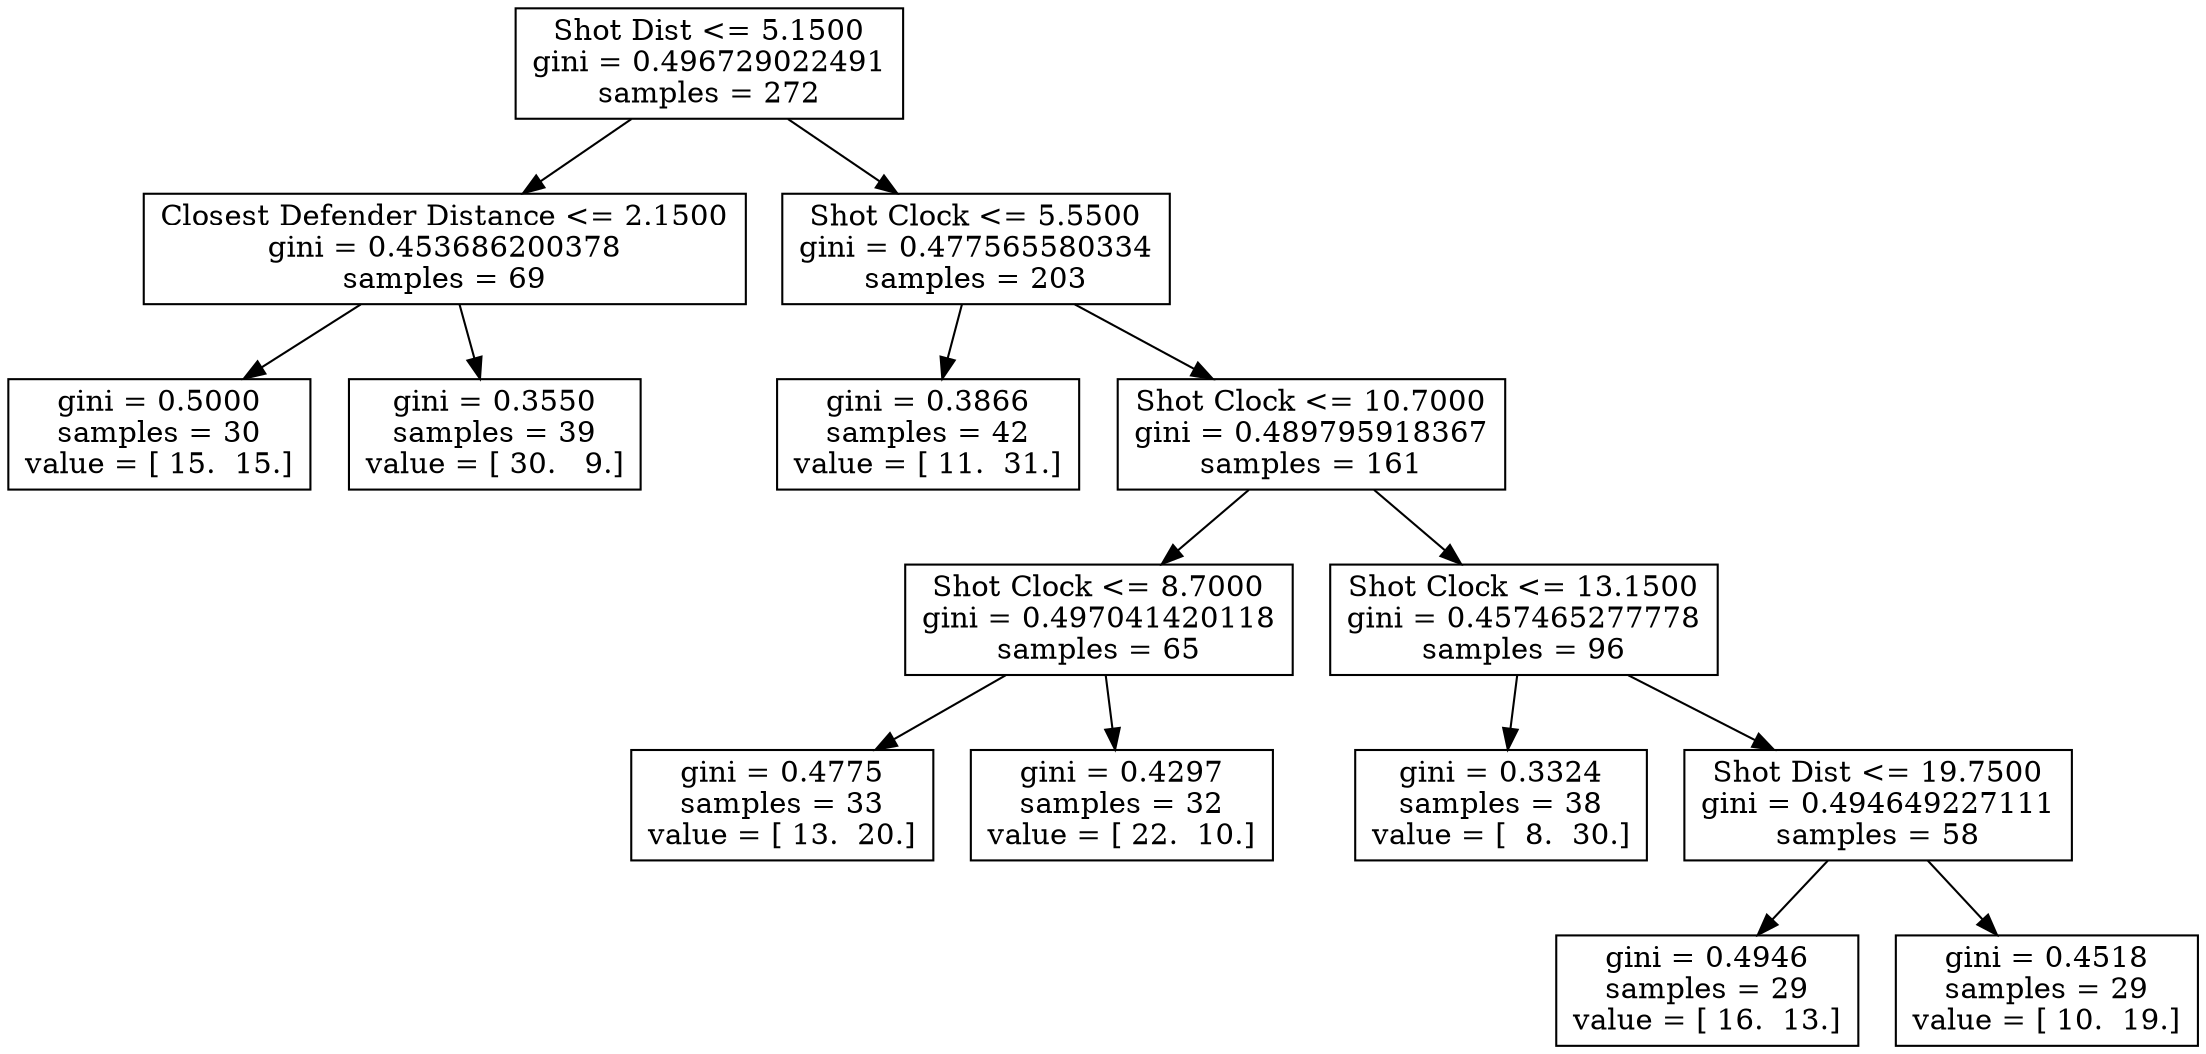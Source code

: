 digraph Tree {
0 [label="Shot Dist <= 5.1500\ngini = 0.496729022491\nsamples = 272", shape="box"] ;
1 [label="Closest Defender Distance <= 2.1500\ngini = 0.453686200378\nsamples = 69", shape="box"] ;
0 -> 1 ;
2 [label="gini = 0.5000\nsamples = 30\nvalue = [ 15.  15.]", shape="box"] ;
1 -> 2 ;
3 [label="gini = 0.3550\nsamples = 39\nvalue = [ 30.   9.]", shape="box"] ;
1 -> 3 ;
4 [label="Shot Clock <= 5.5500\ngini = 0.477565580334\nsamples = 203", shape="box"] ;
0 -> 4 ;
5 [label="gini = 0.3866\nsamples = 42\nvalue = [ 11.  31.]", shape="box"] ;
4 -> 5 ;
6 [label="Shot Clock <= 10.7000\ngini = 0.489795918367\nsamples = 161", shape="box"] ;
4 -> 6 ;
7 [label="Shot Clock <= 8.7000\ngini = 0.497041420118\nsamples = 65", shape="box"] ;
6 -> 7 ;
8 [label="gini = 0.4775\nsamples = 33\nvalue = [ 13.  20.]", shape="box"] ;
7 -> 8 ;
9 [label="gini = 0.4297\nsamples = 32\nvalue = [ 22.  10.]", shape="box"] ;
7 -> 9 ;
10 [label="Shot Clock <= 13.1500\ngini = 0.457465277778\nsamples = 96", shape="box"] ;
6 -> 10 ;
11 [label="gini = 0.3324\nsamples = 38\nvalue = [  8.  30.]", shape="box"] ;
10 -> 11 ;
12 [label="Shot Dist <= 19.7500\ngini = 0.494649227111\nsamples = 58", shape="box"] ;
10 -> 12 ;
13 [label="gini = 0.4946\nsamples = 29\nvalue = [ 16.  13.]", shape="box"] ;
12 -> 13 ;
14 [label="gini = 0.4518\nsamples = 29\nvalue = [ 10.  19.]", shape="box"] ;
12 -> 14 ;
}